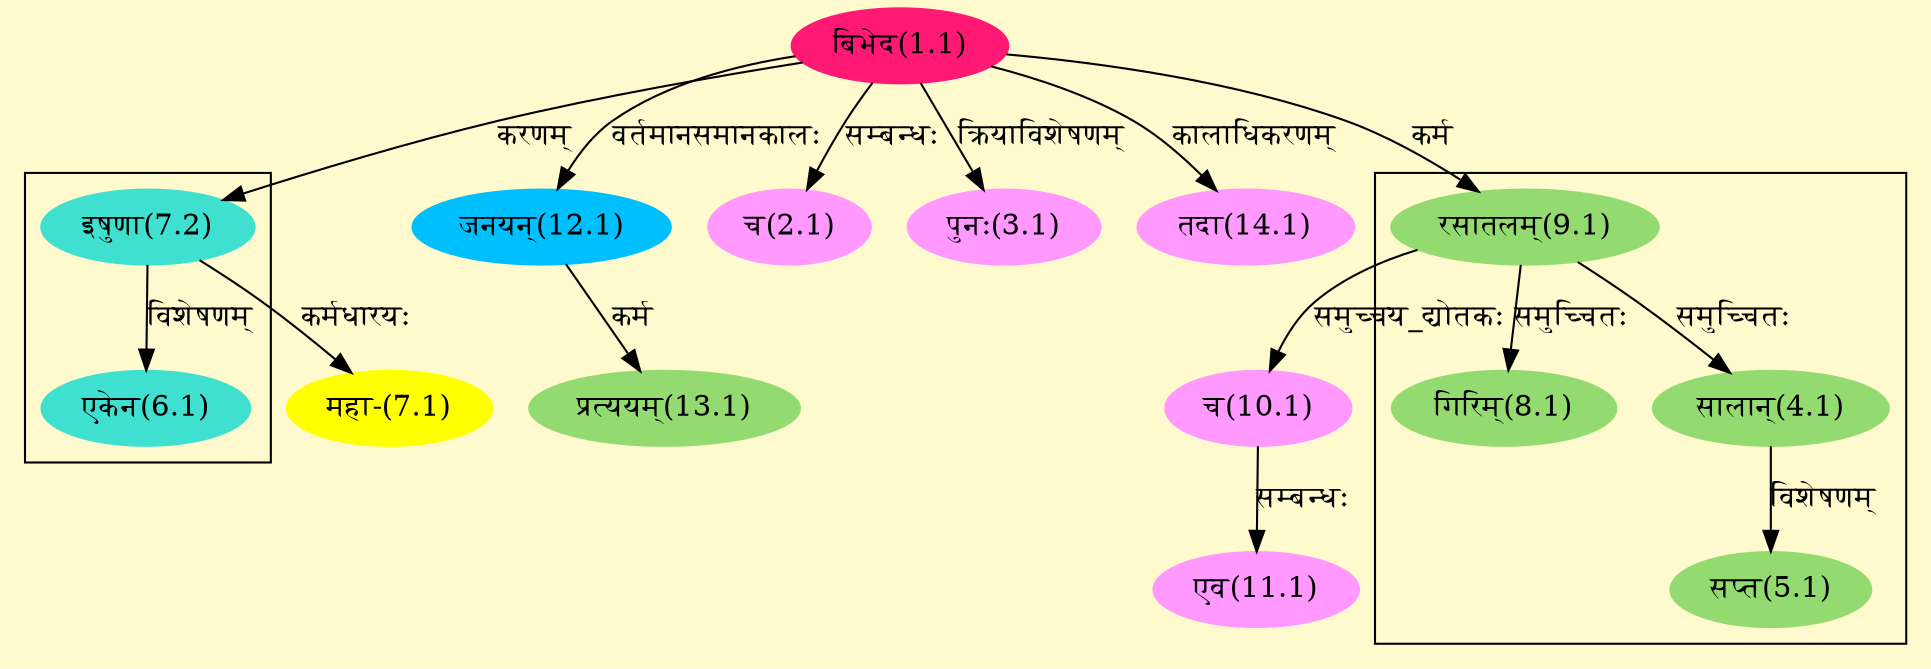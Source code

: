 digraph G{
rankdir=BT;
 compound=true;
 bgcolor="lemonchiffon1";

subgraph cluster_1{
Node4_1 [style=filled, color="#93DB70" label = "सालान्(4.1)"]
Node9_1 [style=filled, color="#93DB70" label = "रसातलम्(9.1)"]
Node5_1 [style=filled, color="#93DB70" label = "सप्त(5.1)"]
Node8_1 [style=filled, color="#93DB70" label = "गिरिम्(8.1)"]

}

subgraph cluster_2{
Node6_1 [style=filled, color="#40E0D0" label = "एकेन(6.1)"]
Node7_2 [style=filled, color="#40E0D0" label = "इषुणा(7.2)"]

}
Node1_1 [style=filled, color="#FF1975" label = "बिभेद(1.1)"]
Node12_1 [style=filled, color="#00BFFF" label = "जनयन्(12.1)"]
Node [style=filled, color="" label = "()"]
Node2_1 [style=filled, color="#FF99FF" label = "च(2.1)"]
Node3_1 [style=filled, color="#FF99FF" label = "पुनः(3.1)"]
Node7_1 [style=filled, color="#FFFF00" label = "महा-(7.1)"]
Node7_2 [style=filled, color="#40E0D0" label = "इषुणा(7.2)"]
Node9_1 [style=filled, color="#93DB70" label = "रसातलम्(9.1)"]
Node10_1 [style=filled, color="#FF99FF" label = "च(10.1)"]
Node11_1 [style=filled, color="#FF99FF" label = "एव(11.1)"]
Node13_1 [style=filled, color="#93DB70" label = "प्रत्ययम्(13.1)"]
Node14_1 [style=filled, color="#FF99FF" label = "तदा(14.1)"]
/* Start of Relations section */

Node2_1 -> Node1_1 [  label="सम्बन्धः"  dir="back" ]
Node3_1 -> Node1_1 [  label="क्रियाविशेषणम्"  dir="back" ]
Node4_1 -> Node9_1 [  label="समुच्चितः"  dir="back" ]
Node5_1 -> Node4_1 [  label="विशेषणम्"  dir="back" ]
Node6_1 -> Node7_2 [  label="विशेषणम्"  dir="back" ]
Node7_1 -> Node7_2 [  label="कर्मधारयः"  dir="back" ]
Node7_2 -> Node1_1 [  label="करणम्"  dir="back" ]
Node8_1 -> Node9_1 [  label="समुच्चितः"  dir="back" ]
Node9_1 -> Node1_1 [  label="कर्म"  dir="back" ]
Node10_1 -> Node9_1 [  label="समुच्चय_द्योतकः"  dir="back" ]
Node11_1 -> Node10_1 [  label="सम्बन्धः"  dir="back" ]
Node12_1 -> Node1_1 [  label="वर्तमानसमानकालः"  dir="back" ]
Node13_1 -> Node12_1 [  label="कर्म"  dir="back" ]
Node14_1 -> Node1_1 [  label="कालाधिकरणम्"  dir="back" ]
}
